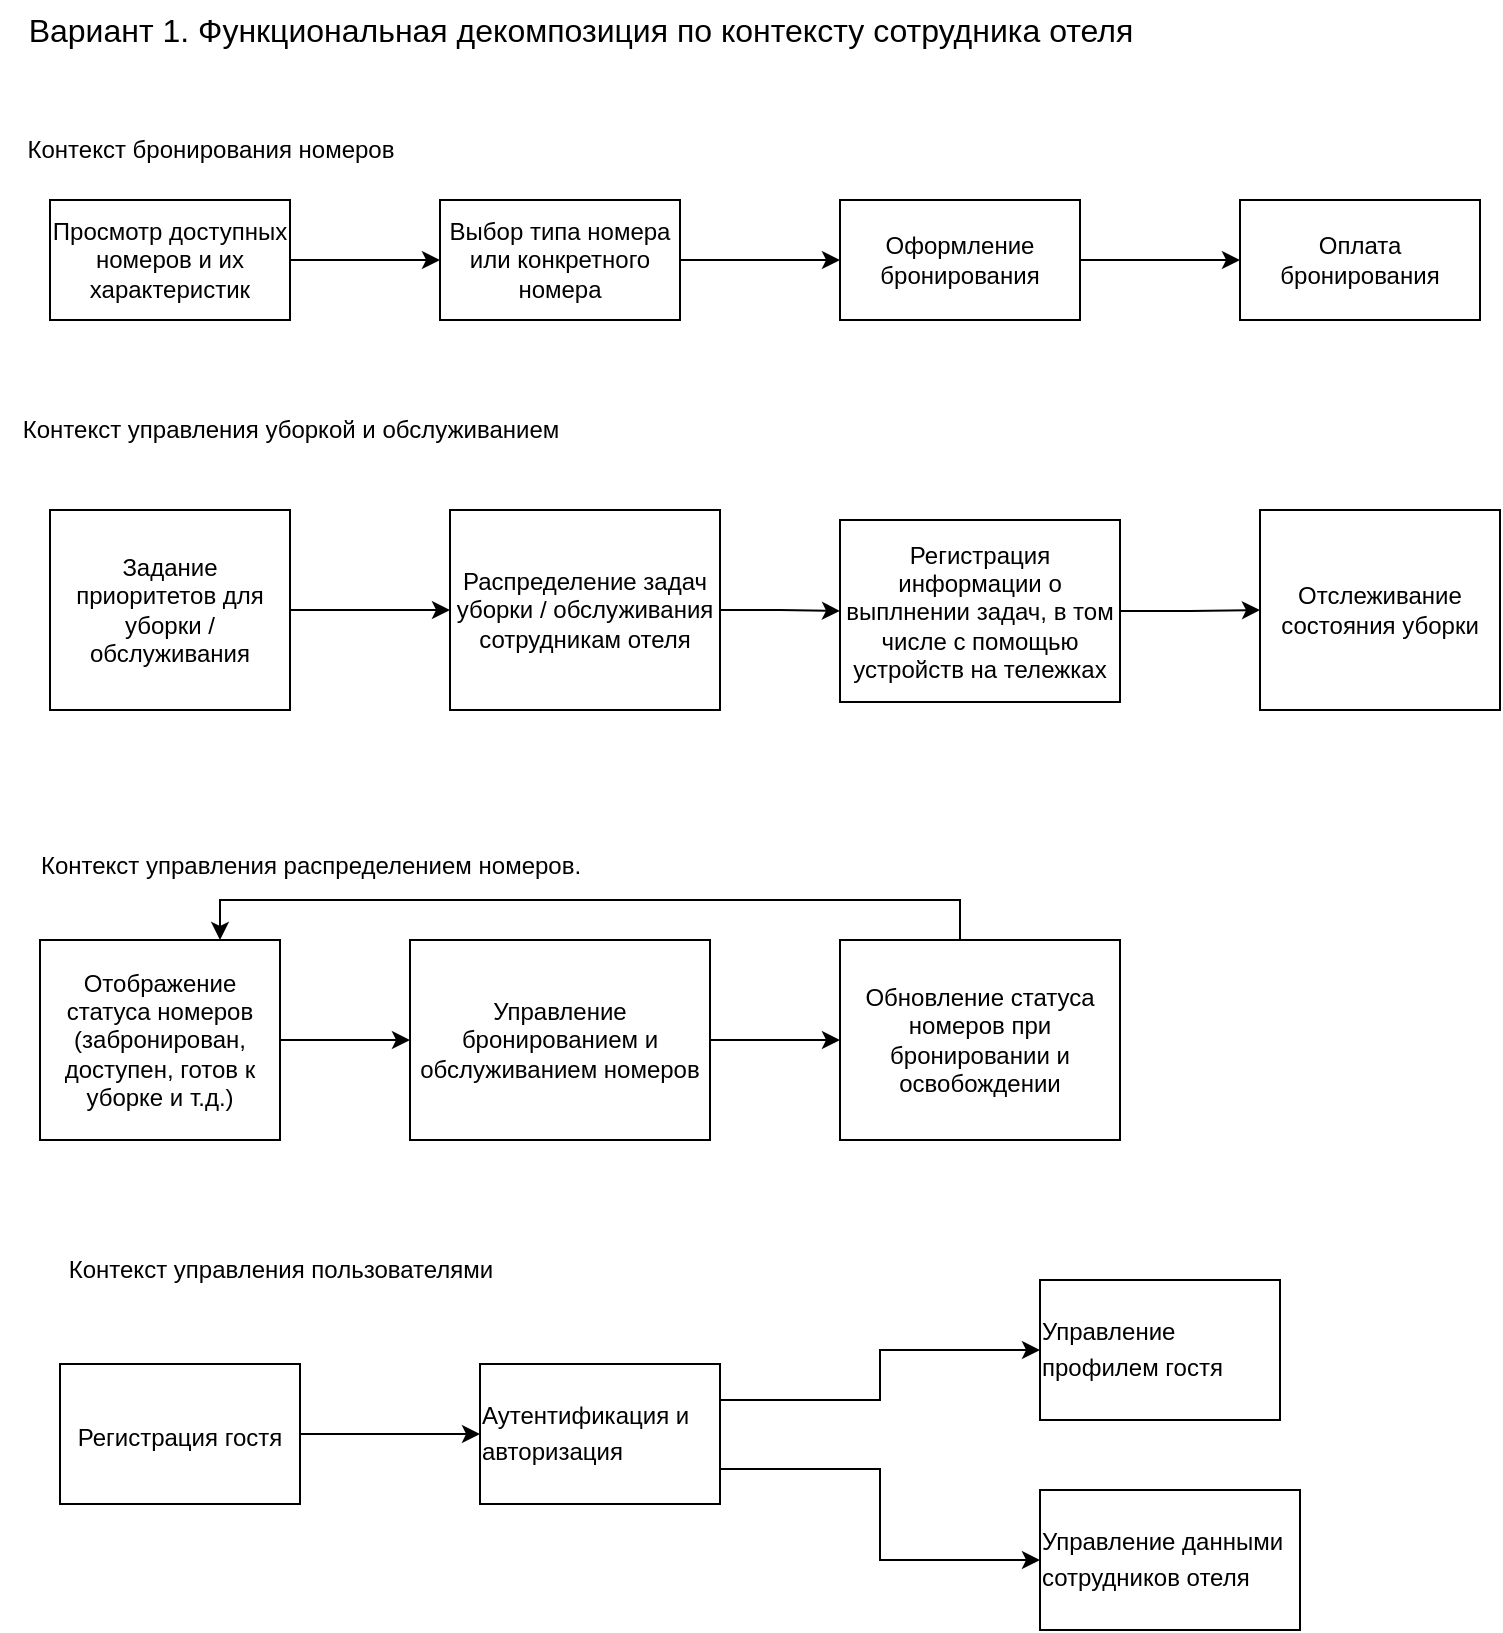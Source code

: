 <mxfile version="21.6.6" type="device">
  <diagram id="prtHgNgQTEPvFCAcTncT" name="Page-1">
    <mxGraphModel dx="996" dy="549" grid="1" gridSize="10" guides="1" tooltips="1" connect="1" arrows="1" fold="1" page="1" pageScale="1" pageWidth="827" pageHeight="1169" math="0" shadow="0">
      <root>
        <mxCell id="0" />
        <mxCell id="1" parent="0" />
        <mxCell id="DRkb4xvNVB38JwlxhEwW-1" value="Контекст управления пользователями" style="text;html=1;align=center;verticalAlign=middle;resizable=0;points=[];autosize=1;strokeColor=none;fillColor=none;" parent="1" vertex="1">
          <mxGeometry x="30" y="630" width="240" height="30" as="geometry" />
        </mxCell>
        <mxCell id="viFNbDLytNFpetLnt_BZ-1" style="edgeStyle=orthogonalEdgeStyle;rounded=0;orthogonalLoop=1;jettySize=auto;html=1;exitX=1;exitY=0.5;exitDx=0;exitDy=0;entryX=0;entryY=0.5;entryDx=0;entryDy=0;" parent="1" source="DRkb4xvNVB38JwlxhEwW-2" target="DRkb4xvNVB38JwlxhEwW-3" edge="1">
          <mxGeometry relative="1" as="geometry" />
        </mxCell>
        <mxCell id="DRkb4xvNVB38JwlxhEwW-2" value="&lt;div style=&quot;text-align: left;&quot;&gt;Регистрация гостя&lt;font face=&quot;Söhne, ui-sans-serif, system-ui, -apple-system, Segoe UI, Roboto, Ubuntu, Cantarell, Noto Sans, sans-serif, Helvetica Neue, Arial, Apple Color Emoji, Segoe UI Emoji, Segoe UI Symbol, Noto Color Emoji&quot; color=&quot;#374151&quot;&gt;&lt;span style=&quot;font-size: 16px;&quot;&gt;&lt;br&gt;&lt;/span&gt;&lt;/font&gt;&lt;/div&gt;" style="whiteSpace=wrap;html=1;" parent="1" vertex="1">
          <mxGeometry x="40" y="692" width="120" height="70" as="geometry" />
        </mxCell>
        <mxCell id="viFNbDLytNFpetLnt_BZ-2" style="edgeStyle=orthogonalEdgeStyle;rounded=0;orthogonalLoop=1;jettySize=auto;html=1;entryX=0;entryY=0.5;entryDx=0;entryDy=0;exitX=1;exitY=0.5;exitDx=0;exitDy=0;" parent="1" source="DRkb4xvNVB38JwlxhEwW-3" target="DRkb4xvNVB38JwlxhEwW-4" edge="1">
          <mxGeometry relative="1" as="geometry">
            <Array as="points">
              <mxPoint x="370" y="710" />
              <mxPoint x="450" y="710" />
              <mxPoint x="450" y="685" />
            </Array>
          </mxGeometry>
        </mxCell>
        <mxCell id="viFNbDLytNFpetLnt_BZ-13" style="edgeStyle=orthogonalEdgeStyle;rounded=0;orthogonalLoop=1;jettySize=auto;html=1;exitX=1;exitY=0.75;exitDx=0;exitDy=0;entryX=0;entryY=0.5;entryDx=0;entryDy=0;" parent="1" source="DRkb4xvNVB38JwlxhEwW-3" target="DRkb4xvNVB38JwlxhEwW-5" edge="1">
          <mxGeometry relative="1" as="geometry" />
        </mxCell>
        <mxCell id="DRkb4xvNVB38JwlxhEwW-3" value="&lt;div style=&quot;text-align: left;&quot;&gt;Аутентификация и авторизация&lt;font face=&quot;Söhne, ui-sans-serif, system-ui, -apple-system, Segoe UI, Roboto, Ubuntu, Cantarell, Noto Sans, sans-serif, Helvetica Neue, Arial, Apple Color Emoji, Segoe UI Emoji, Segoe UI Symbol, Noto Color Emoji&quot; color=&quot;#374151&quot;&gt;&lt;span style=&quot;font-size: 16px;&quot;&gt;&lt;br&gt;&lt;/span&gt;&lt;/font&gt;&lt;/div&gt;" style="whiteSpace=wrap;html=1;" parent="1" vertex="1">
          <mxGeometry x="250" y="692" width="120" height="70" as="geometry" />
        </mxCell>
        <mxCell id="DRkb4xvNVB38JwlxhEwW-4" value="&lt;div style=&quot;text-align: left;&quot;&gt;Управление профилем гостя&lt;font face=&quot;Söhne, ui-sans-serif, system-ui, -apple-system, Segoe UI, Roboto, Ubuntu, Cantarell, Noto Sans, sans-serif, Helvetica Neue, Arial, Apple Color Emoji, Segoe UI Emoji, Segoe UI Symbol, Noto Color Emoji&quot; color=&quot;#374151&quot;&gt;&lt;span style=&quot;font-size: 16px;&quot;&gt;&lt;br&gt;&lt;/span&gt;&lt;/font&gt;&lt;/div&gt;" style="whiteSpace=wrap;html=1;" parent="1" vertex="1">
          <mxGeometry x="530" y="650" width="120" height="70" as="geometry" />
        </mxCell>
        <mxCell id="DRkb4xvNVB38JwlxhEwW-5" value="&lt;div style=&quot;text-align: left;&quot;&gt;Управление данными сотрудников отеля&lt;font face=&quot;Söhne, ui-sans-serif, system-ui, -apple-system, Segoe UI, Roboto, Ubuntu, Cantarell, Noto Sans, sans-serif, Helvetica Neue, Arial, Apple Color Emoji, Segoe UI Emoji, Segoe UI Symbol, Noto Color Emoji&quot; color=&quot;#374151&quot;&gt;&lt;span style=&quot;font-size: 16px;&quot;&gt;&lt;br&gt;&lt;/span&gt;&lt;/font&gt;&lt;/div&gt;" style="whiteSpace=wrap;html=1;" parent="1" vertex="1">
          <mxGeometry x="530" y="755" width="130" height="70" as="geometry" />
        </mxCell>
        <mxCell id="DRkb4xvNVB38JwlxhEwW-6" value="Контекст бронирования номеров" style="text;html=1;align=center;verticalAlign=middle;resizable=0;points=[];autosize=1;strokeColor=none;fillColor=none;" parent="1" vertex="1">
          <mxGeometry x="10" y="70" width="210" height="30" as="geometry" />
        </mxCell>
        <mxCell id="DRkb4xvNVB38JwlxhEwW-12" style="edgeStyle=orthogonalEdgeStyle;rounded=0;orthogonalLoop=1;jettySize=auto;html=1;entryX=0;entryY=0.5;entryDx=0;entryDy=0;" parent="1" source="DRkb4xvNVB38JwlxhEwW-8" target="DRkb4xvNVB38JwlxhEwW-9" edge="1">
          <mxGeometry relative="1" as="geometry" />
        </mxCell>
        <mxCell id="DRkb4xvNVB38JwlxhEwW-8" value="Просмотр доступных номеров и их характеристик" style="whiteSpace=wrap;html=1;" parent="1" vertex="1">
          <mxGeometry x="35" y="110" width="120" height="60" as="geometry" />
        </mxCell>
        <mxCell id="DRkb4xvNVB38JwlxhEwW-13" style="edgeStyle=orthogonalEdgeStyle;rounded=0;orthogonalLoop=1;jettySize=auto;html=1;exitX=1;exitY=0.5;exitDx=0;exitDy=0;entryX=0;entryY=0.5;entryDx=0;entryDy=0;" parent="1" source="DRkb4xvNVB38JwlxhEwW-9" target="DRkb4xvNVB38JwlxhEwW-10" edge="1">
          <mxGeometry relative="1" as="geometry" />
        </mxCell>
        <mxCell id="DRkb4xvNVB38JwlxhEwW-9" value="Выбор типа номера или конкретного номера" style="whiteSpace=wrap;html=1;" parent="1" vertex="1">
          <mxGeometry x="230" y="110" width="120" height="60" as="geometry" />
        </mxCell>
        <mxCell id="DRkb4xvNVB38JwlxhEwW-16" value="" style="edgeStyle=orthogonalEdgeStyle;rounded=0;orthogonalLoop=1;jettySize=auto;html=1;" parent="1" source="DRkb4xvNVB38JwlxhEwW-10" target="DRkb4xvNVB38JwlxhEwW-11" edge="1">
          <mxGeometry relative="1" as="geometry" />
        </mxCell>
        <mxCell id="DRkb4xvNVB38JwlxhEwW-10" value="Оформление бронирования" style="whiteSpace=wrap;html=1;" parent="1" vertex="1">
          <mxGeometry x="430" y="110" width="120" height="60" as="geometry" />
        </mxCell>
        <mxCell id="DRkb4xvNVB38JwlxhEwW-11" value="Оплата бронирования" style="whiteSpace=wrap;html=1;" parent="1" vertex="1">
          <mxGeometry x="630" y="110" width="120" height="60" as="geometry" />
        </mxCell>
        <mxCell id="DRkb4xvNVB38JwlxhEwW-22" value="Контекст управления уборкой и обслуживанием" style="text;html=1;align=center;verticalAlign=middle;resizable=0;points=[];autosize=1;strokeColor=none;fillColor=none;" parent="1" vertex="1">
          <mxGeometry x="10" y="210" width="290" height="30" as="geometry" />
        </mxCell>
        <mxCell id="DRkb4xvNVB38JwlxhEwW-27" style="edgeStyle=orthogonalEdgeStyle;rounded=0;orthogonalLoop=1;jettySize=auto;html=1;entryX=0;entryY=0.5;entryDx=0;entryDy=0;" parent="1" source="DRkb4xvNVB38JwlxhEwW-23" target="DRkb4xvNVB38JwlxhEwW-24" edge="1">
          <mxGeometry relative="1" as="geometry" />
        </mxCell>
        <mxCell id="DRkb4xvNVB38JwlxhEwW-23" value="Задание приоритетов для уборки / обслуживания" style="whiteSpace=wrap;html=1;" parent="1" vertex="1">
          <mxGeometry x="35" y="265" width="120" height="100" as="geometry" />
        </mxCell>
        <mxCell id="DRkb4xvNVB38JwlxhEwW-29" style="edgeStyle=orthogonalEdgeStyle;rounded=0;orthogonalLoop=1;jettySize=auto;html=1;exitX=1;exitY=0.5;exitDx=0;exitDy=0;entryX=0;entryY=0.5;entryDx=0;entryDy=0;" parent="1" source="DRkb4xvNVB38JwlxhEwW-24" target="DRkb4xvNVB38JwlxhEwW-25" edge="1">
          <mxGeometry relative="1" as="geometry" />
        </mxCell>
        <mxCell id="DRkb4xvNVB38JwlxhEwW-24" value="Распределение задач уборки / обслуживания сотрудникам отеля" style="whiteSpace=wrap;html=1;" parent="1" vertex="1">
          <mxGeometry x="235" y="265" width="135" height="100" as="geometry" />
        </mxCell>
        <mxCell id="DRkb4xvNVB38JwlxhEwW-30" style="edgeStyle=orthogonalEdgeStyle;rounded=0;orthogonalLoop=1;jettySize=auto;html=1;entryX=0;entryY=0.5;entryDx=0;entryDy=0;" parent="1" source="DRkb4xvNVB38JwlxhEwW-25" target="DRkb4xvNVB38JwlxhEwW-26" edge="1">
          <mxGeometry relative="1" as="geometry" />
        </mxCell>
        <mxCell id="DRkb4xvNVB38JwlxhEwW-25" value="Регистрация информации о выплнении задач, в том числе с помощью устройств на тележках" style="whiteSpace=wrap;html=1;" parent="1" vertex="1">
          <mxGeometry x="430" y="270" width="140" height="91" as="geometry" />
        </mxCell>
        <mxCell id="DRkb4xvNVB38JwlxhEwW-26" value="Отслеживание состояния уборки" style="whiteSpace=wrap;html=1;" parent="1" vertex="1">
          <mxGeometry x="640" y="265" width="120" height="100" as="geometry" />
        </mxCell>
        <mxCell id="viFNbDLytNFpetLnt_BZ-14" value="Вариант 1. Функциональная декомпозиция по контексту сотрудника отеля" style="text;html=1;align=center;verticalAlign=middle;resizable=0;points=[];autosize=1;strokeColor=none;fillColor=none;fontSize=16;" parent="1" vertex="1">
          <mxGeometry x="10" y="10" width="580" height="30" as="geometry" />
        </mxCell>
        <mxCell id="viFNbDLytNFpetLnt_BZ-15" value="Контекст управления распределением номеров." style="text;html=1;align=center;verticalAlign=middle;resizable=0;points=[];autosize=1;strokeColor=none;fillColor=none;" parent="1" vertex="1">
          <mxGeometry x="20" y="428" width="290" height="30" as="geometry" />
        </mxCell>
        <mxCell id="viFNbDLytNFpetLnt_BZ-22" style="edgeStyle=orthogonalEdgeStyle;rounded=0;orthogonalLoop=1;jettySize=auto;html=1;exitX=1;exitY=0.5;exitDx=0;exitDy=0;entryX=0;entryY=0.5;entryDx=0;entryDy=0;" parent="1" source="viFNbDLytNFpetLnt_BZ-16" target="viFNbDLytNFpetLnt_BZ-21" edge="1">
          <mxGeometry relative="1" as="geometry" />
        </mxCell>
        <mxCell id="viFNbDLytNFpetLnt_BZ-16" value="Отображение статуса номеров (забронирован, доступен, готов к уборке и т.д.)" style="whiteSpace=wrap;html=1;" parent="1" vertex="1">
          <mxGeometry x="30" y="480" width="120" height="100" as="geometry" />
        </mxCell>
        <mxCell id="viFNbDLytNFpetLnt_BZ-20" style="edgeStyle=orthogonalEdgeStyle;rounded=0;orthogonalLoop=1;jettySize=auto;html=1;entryX=0.75;entryY=0;entryDx=0;entryDy=0;" parent="1" source="viFNbDLytNFpetLnt_BZ-17" target="viFNbDLytNFpetLnt_BZ-16" edge="1">
          <mxGeometry relative="1" as="geometry">
            <Array as="points">
              <mxPoint x="490" y="460" />
              <mxPoint x="120" y="460" />
            </Array>
          </mxGeometry>
        </mxCell>
        <mxCell id="viFNbDLytNFpetLnt_BZ-17" value="Обновление статуса номеров при бронировании и освобождении" style="whiteSpace=wrap;html=1;" parent="1" vertex="1">
          <mxGeometry x="430" y="480" width="140" height="100" as="geometry" />
        </mxCell>
        <mxCell id="viFNbDLytNFpetLnt_BZ-23" style="edgeStyle=orthogonalEdgeStyle;rounded=0;orthogonalLoop=1;jettySize=auto;html=1;exitX=1;exitY=0.5;exitDx=0;exitDy=0;" parent="1" source="viFNbDLytNFpetLnt_BZ-21" target="viFNbDLytNFpetLnt_BZ-17" edge="1">
          <mxGeometry relative="1" as="geometry" />
        </mxCell>
        <mxCell id="viFNbDLytNFpetLnt_BZ-21" value="Управление бронированием и обслуживанием номеров" style="whiteSpace=wrap;html=1;" parent="1" vertex="1">
          <mxGeometry x="215" y="480" width="150" height="100" as="geometry" />
        </mxCell>
      </root>
    </mxGraphModel>
  </diagram>
</mxfile>

